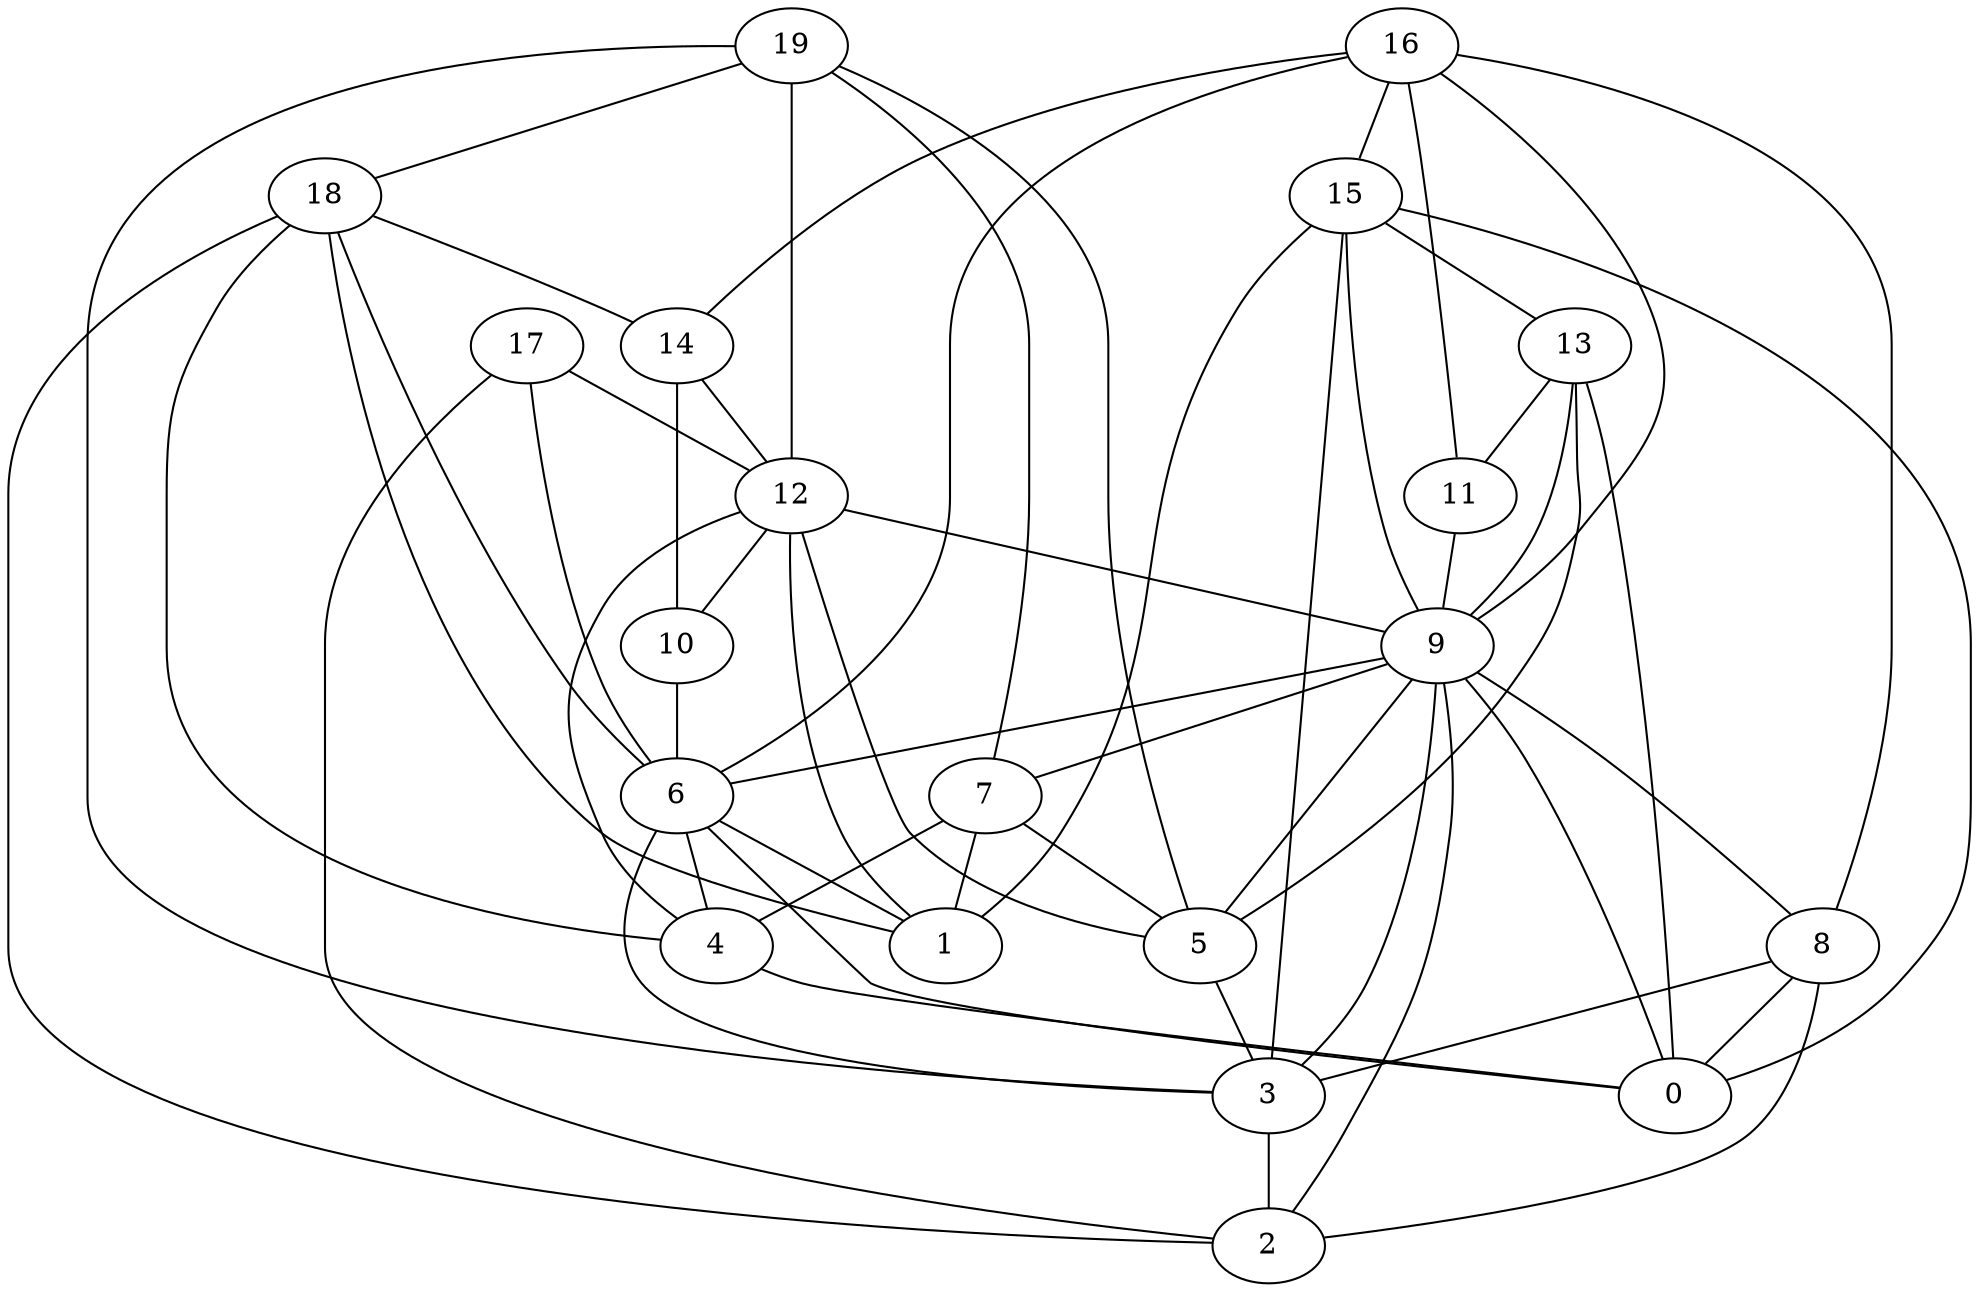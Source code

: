 digraph G {

subgraph G1 {
3 -> 2 [dir = none]
10 -> 6 [dir = none]
16 -> 14 [dir = none]
16 -> 6 [dir = none]
16 -> 8 [dir = none]
16 -> 9 [dir = none]
16 -> 15 [dir = none]
16 -> 11 [dir = none]
11 -> 9 [dir = none]
7 -> 1 [dir = none]
7 -> 5 [dir = none]
7 -> 4 [dir = none]
4 -> 0 [dir = none]
13 -> 9 [dir = none]
13 -> 11 [dir = none]
13 -> 0 [dir = none]
13 -> 5 [dir = none]
5 -> 3 [dir = none]
18 -> 2 [dir = none]
18 -> 4 [dir = none]
18 -> 1 [dir = none]
18 -> 14 [dir = none]
18 -> 6 [dir = none]
15 -> 0 [dir = none]
15 -> 13 [dir = none]
15 -> 9 [dir = none]
15 -> 3 [dir = none]
15 -> 1 [dir = none]
9 -> 3 [dir = none]
9 -> 0 [dir = none]
9 -> 7 [dir = none]
9 -> 2 [dir = none]
9 -> 8 [dir = none]
9 -> 6 [dir = none]
9 -> 5 [dir = none]
8 -> 3 [dir = none]
8 -> 2 [dir = none]
8 -> 0 [dir = none]
19 -> 7 [dir = none]
19 -> 3 [dir = none]
19 -> 5 [dir = none]
19 -> 18 [dir = none]
19 -> 12 [dir = none]
6 -> 1 [dir = none]
6 -> 3 [dir = none]
6 -> 4 [dir = none]
6 -> 0 [dir = none]
14 -> 10 [dir = none]
14 -> 12 [dir = none]
12 -> 5 [dir = none]
12 -> 10 [dir = none]
12 -> 4 [dir = none]
12 -> 1 [dir = none]
12 -> 9 [dir = none]
17 -> 2 [dir = none]
17 -> 12 [dir = none]
17 -> 6 [dir = none]
}

}
